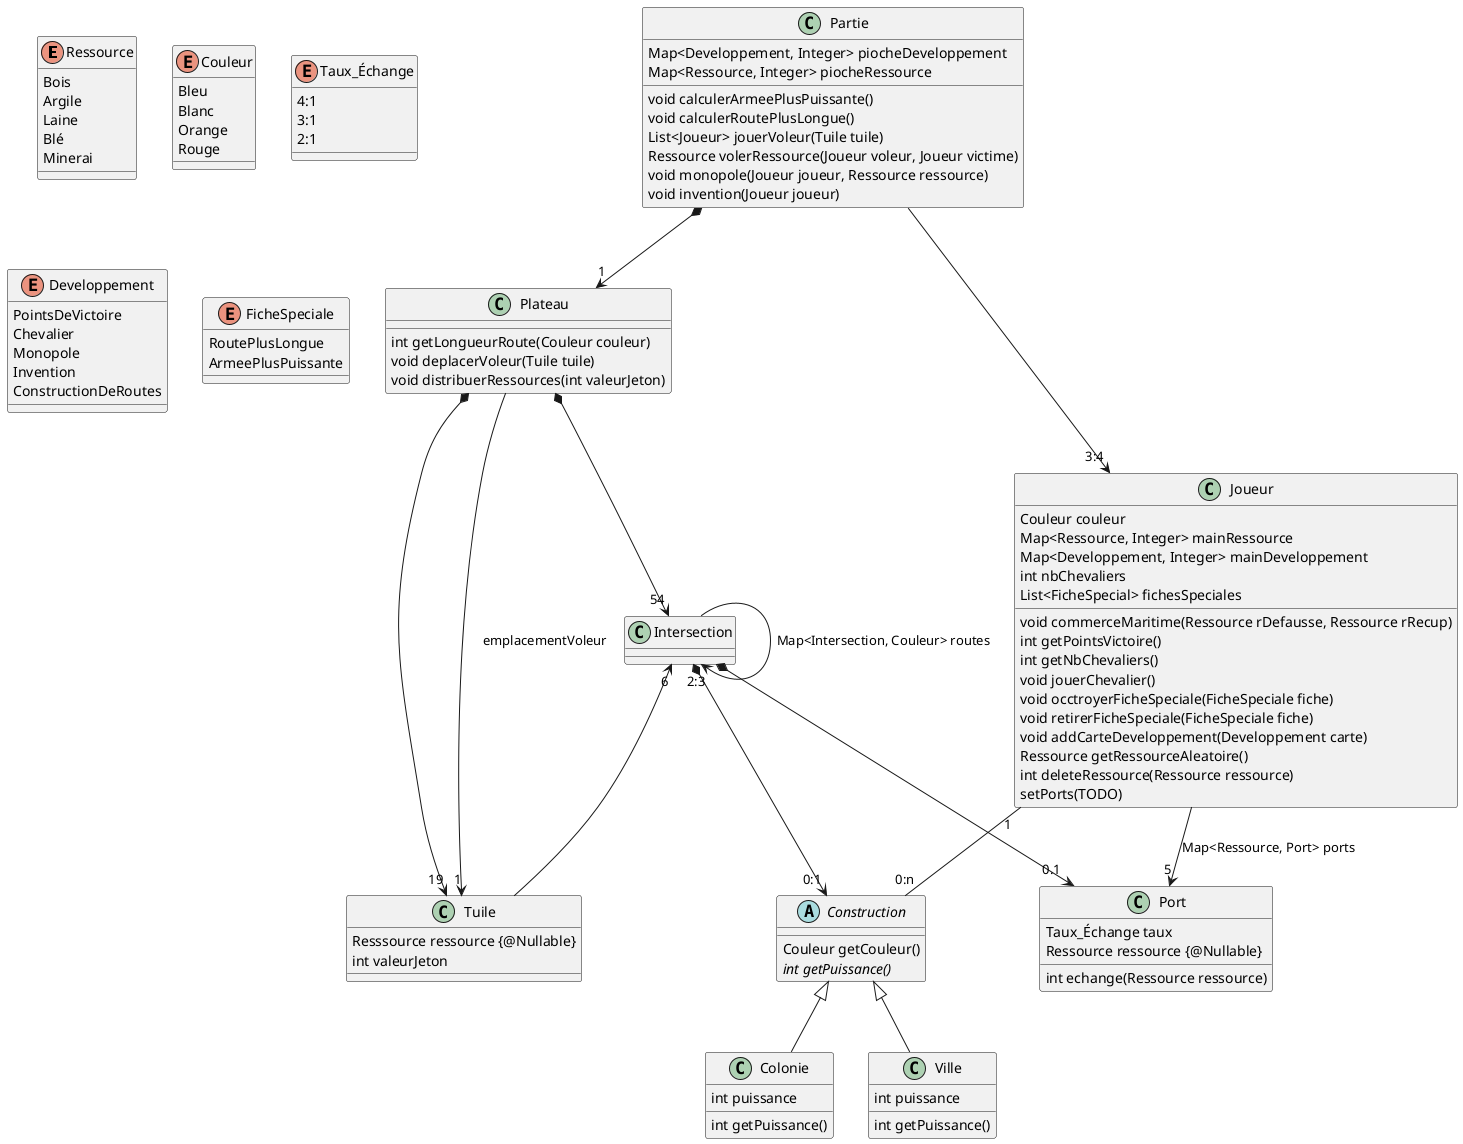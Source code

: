 @startuml

enum Ressource {
Bois
Argile
Laine
Blé
Minerai
}

enum Couleur {
Bleu
Blanc
Orange
Rouge
}

enum Taux_Échange {
4:1
3:1
2:1
}

enum Developpement {
PointsDeVictoire
Chevalier
Monopole
Invention
ConstructionDeRoutes
}

enum FicheSpeciale {
RoutePlusLongue
ArmeePlusPuissante
}

class Partie {
Map<Developpement, Integer> piocheDeveloppement
Map<Ressource, Integer> piocheRessource

void calculerArmeePlusPuissante()
void calculerRoutePlusLongue()
List<Joueur> jouerVoleur(Tuile tuile)
Ressource volerRessource(Joueur voleur, Joueur victime)
void monopole(Joueur joueur, Ressource ressource)
void invention(Joueur joueur)
}

class Plateau {
int getLongueurRoute(Couleur couleur)
void deplacerVoleur(Tuile tuile)
void distribuerRessources(int valeurJeton)
}

class Port{
Taux_Échange taux
Ressource ressource {@Nullable}

int echange(Ressource ressource)
}

class Tuile{
Resssource ressource {@Nullable}
int valeurJeton
}

class Intersection

class Joueur{
Couleur couleur
Map<Ressource, Integer> mainRessource
Map<Developpement, Integer> mainDeveloppement
int nbChevaliers
List<FicheSpecial> fichesSpeciales

void commerceMaritime(Ressource rDefausse, Ressource rRecup)
int getPointsVictoire()
int getNbChevaliers()
void jouerChevalier()
void occtroyerFicheSpeciale(FicheSpeciale fiche)
void retirerFicheSpeciale(FicheSpeciale fiche)
void addCarteDeveloppement(Developpement carte)
Ressource getRessourceAleatoire()
int deleteRessource(Ressource ressource)
setPorts(TODO)
}

abstract class Construction {
Couleur getCouleur()
{abstract} int getPuissance()
}
class Colonie {
int puissance
int getPuissance()
}
class Ville {
int puissance
int getPuissance()
}


Partie *--> "1" Plateau
Plateau *--> "19" Tuile
Plateau --> "1" Tuile : emplacementVoleur
Plateau *--> "54" Intersection

Construction <|-- Ville
Construction <|-- Colonie

Intersection *--> "0:1" Construction
Intersection --> "2:3" Intersection : Map<Intersection, Couleur> routes
Intersection "6" <-- Tuile
Intersection *--> "0.1" Port

Partie --> "3:4" Joueur
Joueur --> "5" Port : Map<Ressource, Port> ports
Joueur "1" -- "0:n" Construction

@enduml